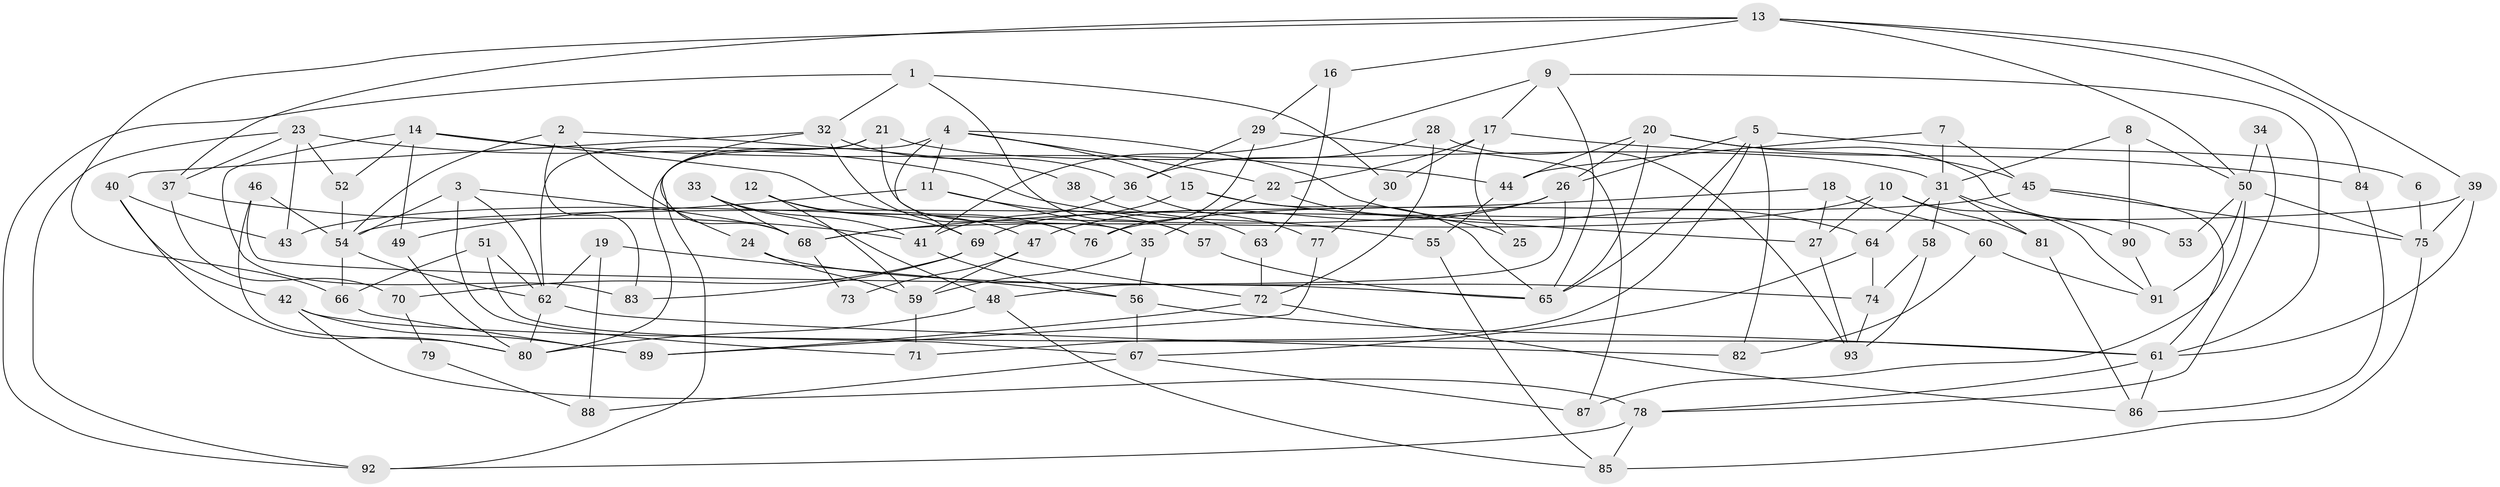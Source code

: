// Generated by graph-tools (version 1.1) at 2025/36/03/09/25 02:36:19]
// undirected, 93 vertices, 186 edges
graph export_dot {
graph [start="1"]
  node [color=gray90,style=filled];
  1;
  2;
  3;
  4;
  5;
  6;
  7;
  8;
  9;
  10;
  11;
  12;
  13;
  14;
  15;
  16;
  17;
  18;
  19;
  20;
  21;
  22;
  23;
  24;
  25;
  26;
  27;
  28;
  29;
  30;
  31;
  32;
  33;
  34;
  35;
  36;
  37;
  38;
  39;
  40;
  41;
  42;
  43;
  44;
  45;
  46;
  47;
  48;
  49;
  50;
  51;
  52;
  53;
  54;
  55;
  56;
  57;
  58;
  59;
  60;
  61;
  62;
  63;
  64;
  65;
  66;
  67;
  68;
  69;
  70;
  71;
  72;
  73;
  74;
  75;
  76;
  77;
  78;
  79;
  80;
  81;
  82;
  83;
  84;
  85;
  86;
  87;
  88;
  89;
  90;
  91;
  92;
  93;
  1 -- 30;
  1 -- 32;
  1 -- 57;
  1 -- 92;
  2 -- 24;
  2 -- 54;
  2 -- 38;
  2 -- 83;
  3 -- 62;
  3 -- 54;
  3 -- 68;
  3 -- 71;
  4 -- 69;
  4 -- 11;
  4 -- 15;
  4 -- 22;
  4 -- 64;
  4 -- 80;
  5 -- 65;
  5 -- 26;
  5 -- 6;
  5 -- 71;
  5 -- 82;
  6 -- 75;
  7 -- 45;
  7 -- 31;
  7 -- 44;
  8 -- 31;
  8 -- 50;
  8 -- 90;
  9 -- 41;
  9 -- 65;
  9 -- 17;
  9 -- 61;
  10 -- 27;
  10 -- 81;
  10 -- 68;
  10 -- 91;
  11 -- 49;
  11 -- 35;
  11 -- 57;
  12 -- 59;
  12 -- 69;
  12 -- 47;
  13 -- 84;
  13 -- 50;
  13 -- 16;
  13 -- 37;
  13 -- 39;
  13 -- 66;
  14 -- 44;
  14 -- 76;
  14 -- 49;
  14 -- 52;
  14 -- 83;
  15 -- 65;
  15 -- 27;
  15 -- 69;
  16 -- 29;
  16 -- 63;
  17 -- 22;
  17 -- 25;
  17 -- 30;
  17 -- 84;
  18 -- 60;
  18 -- 68;
  18 -- 27;
  19 -- 56;
  19 -- 62;
  19 -- 88;
  20 -- 26;
  20 -- 65;
  20 -- 44;
  20 -- 45;
  20 -- 53;
  21 -- 92;
  21 -- 62;
  21 -- 31;
  21 -- 35;
  22 -- 35;
  22 -- 25;
  23 -- 92;
  23 -- 52;
  23 -- 37;
  23 -- 43;
  23 -- 55;
  24 -- 74;
  24 -- 59;
  26 -- 47;
  26 -- 43;
  26 -- 48;
  27 -- 93;
  28 -- 36;
  28 -- 93;
  28 -- 72;
  29 -- 36;
  29 -- 87;
  29 -- 76;
  30 -- 77;
  31 -- 64;
  31 -- 58;
  31 -- 81;
  31 -- 90;
  32 -- 68;
  32 -- 76;
  32 -- 36;
  32 -- 40;
  33 -- 48;
  33 -- 68;
  33 -- 41;
  34 -- 78;
  34 -- 50;
  35 -- 56;
  35 -- 59;
  36 -- 41;
  36 -- 77;
  37 -- 41;
  37 -- 70;
  38 -- 63;
  39 -- 61;
  39 -- 54;
  39 -- 75;
  40 -- 80;
  40 -- 42;
  40 -- 43;
  41 -- 56;
  42 -- 61;
  42 -- 78;
  42 -- 89;
  44 -- 55;
  45 -- 61;
  45 -- 75;
  45 -- 76;
  46 -- 54;
  46 -- 80;
  46 -- 65;
  47 -- 59;
  47 -- 73;
  48 -- 85;
  48 -- 80;
  49 -- 80;
  50 -- 75;
  50 -- 91;
  50 -- 53;
  50 -- 87;
  51 -- 66;
  51 -- 62;
  51 -- 67;
  52 -- 54;
  54 -- 66;
  54 -- 62;
  55 -- 85;
  56 -- 61;
  56 -- 67;
  57 -- 65;
  58 -- 74;
  58 -- 93;
  59 -- 71;
  60 -- 91;
  60 -- 82;
  61 -- 78;
  61 -- 86;
  62 -- 80;
  62 -- 82;
  63 -- 72;
  64 -- 67;
  64 -- 74;
  66 -- 89;
  67 -- 87;
  67 -- 88;
  68 -- 73;
  69 -- 83;
  69 -- 70;
  69 -- 72;
  70 -- 79;
  72 -- 86;
  72 -- 89;
  74 -- 93;
  75 -- 85;
  77 -- 89;
  78 -- 85;
  78 -- 92;
  79 -- 88;
  81 -- 86;
  84 -- 86;
  90 -- 91;
}
